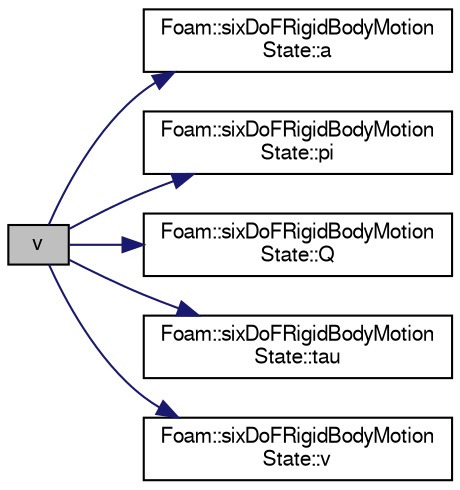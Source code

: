 digraph "v"
{
  bgcolor="transparent";
  edge [fontname="FreeSans",fontsize="10",labelfontname="FreeSans",labelfontsize="10"];
  node [fontname="FreeSans",fontsize="10",shape=record];
  rankdir="LR";
  Node792 [label="v",height=0.2,width=0.4,color="black", fillcolor="grey75", style="filled", fontcolor="black"];
  Node792 -> Node793 [color="midnightblue",fontsize="10",style="solid",fontname="FreeSans"];
  Node793 [label="Foam::sixDoFRigidBodyMotion\lState::a",height=0.2,width=0.4,color="black",URL="$a29534.html#a22c7c8f3f80e67d71dfe04e81f96c85e",tooltip="Return access to acceleration. "];
  Node792 -> Node794 [color="midnightblue",fontsize="10",style="solid",fontname="FreeSans"];
  Node794 [label="Foam::sixDoFRigidBodyMotion\lState::pi",height=0.2,width=0.4,color="black",URL="$a29534.html#ab032809580d3d006116612141cced682",tooltip="Return access to angular momentum. "];
  Node792 -> Node795 [color="midnightblue",fontsize="10",style="solid",fontname="FreeSans"];
  Node795 [label="Foam::sixDoFRigidBodyMotion\lState::Q",height=0.2,width=0.4,color="black",URL="$a29534.html#a058c298c457880917d9176d564b88c53",tooltip="Return access to the orientation. "];
  Node792 -> Node796 [color="midnightblue",fontsize="10",style="solid",fontname="FreeSans"];
  Node796 [label="Foam::sixDoFRigidBodyMotion\lState::tau",height=0.2,width=0.4,color="black",URL="$a29534.html#a618f3c59470f4850b983d0be10ef7218",tooltip="Return access to torque. "];
  Node792 -> Node797 [color="midnightblue",fontsize="10",style="solid",fontname="FreeSans"];
  Node797 [label="Foam::sixDoFRigidBodyMotion\lState::v",height=0.2,width=0.4,color="black",URL="$a29534.html#a0b28d9569e4deded6b9ae485461d0b04",tooltip="Return access to velocity. "];
}
